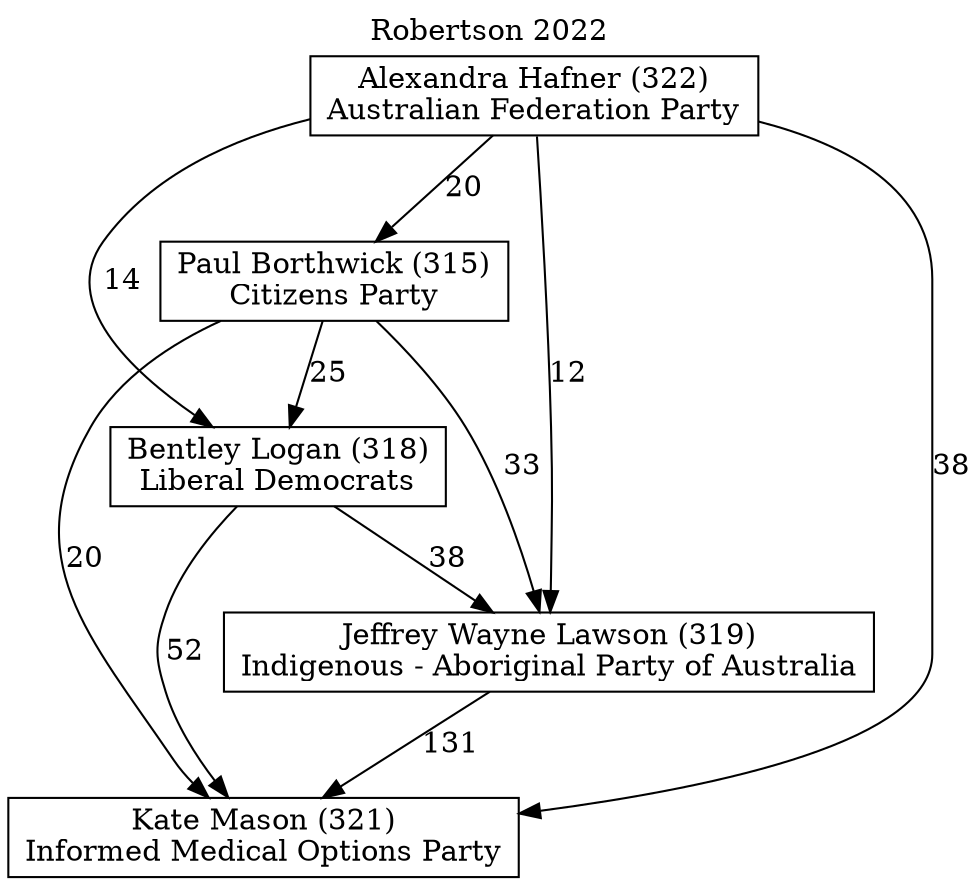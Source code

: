 // House preference flow
digraph "Kate Mason (321)_Robertson_2022" {
	graph [label="Robertson 2022" labelloc=t mclimit=10]
	node [shape=box]
	"Bentley Logan (318)" [label="Bentley Logan (318)
Liberal Democrats"]
	"Jeffrey Wayne Lawson (319)" [label="Jeffrey Wayne Lawson (319)
Indigenous - Aboriginal Party of Australia"]
	"Kate Mason (321)" [label="Kate Mason (321)
Informed Medical Options Party"]
	"Alexandra Hafner (322)" [label="Alexandra Hafner (322)
Australian Federation Party"]
	"Paul Borthwick (315)" [label="Paul Borthwick (315)
Citizens Party"]
	"Bentley Logan (318)" -> "Jeffrey Wayne Lawson (319)" [label=38]
	"Bentley Logan (318)" -> "Kate Mason (321)" [label=52]
	"Paul Borthwick (315)" -> "Jeffrey Wayne Lawson (319)" [label=33]
	"Alexandra Hafner (322)" -> "Kate Mason (321)" [label=38]
	"Alexandra Hafner (322)" -> "Paul Borthwick (315)" [label=20]
	"Alexandra Hafner (322)" -> "Jeffrey Wayne Lawson (319)" [label=12]
	"Alexandra Hafner (322)" -> "Bentley Logan (318)" [label=14]
	"Paul Borthwick (315)" -> "Kate Mason (321)" [label=20]
	"Jeffrey Wayne Lawson (319)" -> "Kate Mason (321)" [label=131]
	"Paul Borthwick (315)" -> "Bentley Logan (318)" [label=25]
}
